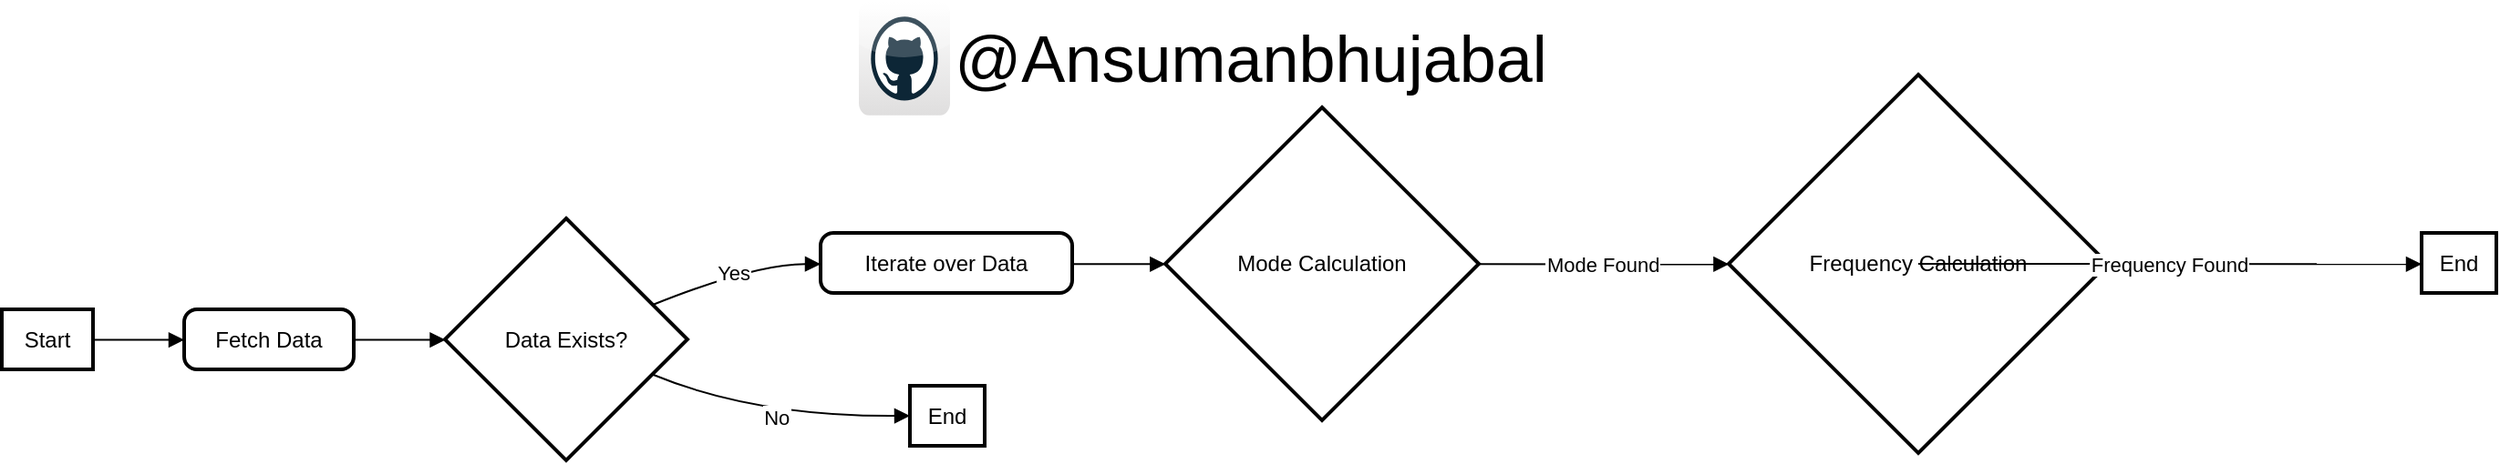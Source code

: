 <mxfile version="21.7.2" type="github">
  <diagram name="Page-1" id="bSF6oqP1664rIvyqQIz2">
    <mxGraphModel dx="2368" dy="1766" grid="1" gridSize="10" guides="1" tooltips="1" connect="1" arrows="1" fold="1" page="1" pageScale="1" pageWidth="850" pageHeight="1100" math="0" shadow="0">
      <root>
        <mxCell id="0" />
        <mxCell id="1" parent="0" />
        <mxCell id="2" value="Start" style="whiteSpace=wrap;strokeWidth=2;" parent="1" vertex="1">
          <mxGeometry y="129" width="50" height="33" as="geometry" />
        </mxCell>
        <mxCell id="3" value="Fetch Data" style="rounded=1;absoluteArcSize=1;arcSize=14;whiteSpace=wrap;strokeWidth=2;" parent="1" vertex="1">
          <mxGeometry x="100" y="129" width="93" height="33" as="geometry" />
        </mxCell>
        <mxCell id="4" value="Data Exists?" style="rhombus;strokeWidth=2;whiteSpace=wrap;" parent="1" vertex="1">
          <mxGeometry x="243" y="79" width="133" height="133" as="geometry" />
        </mxCell>
        <mxCell id="5" value="Iterate over Data" style="rounded=1;absoluteArcSize=1;arcSize=14;whiteSpace=wrap;strokeWidth=2;" parent="1" vertex="1">
          <mxGeometry x="449" y="87" width="138" height="33" as="geometry" />
        </mxCell>
        <mxCell id="6" value="Mode Calculation" style="rhombus;strokeWidth=2;whiteSpace=wrap;" parent="1" vertex="1">
          <mxGeometry x="638" y="18" width="172" height="172" as="geometry" />
        </mxCell>
        <mxCell id="7" value="Frequency Calculation" style="rhombus;strokeWidth=2;whiteSpace=wrap;" parent="1" vertex="1">
          <mxGeometry x="947" width="208" height="208" as="geometry" />
        </mxCell>
        <mxCell id="8" value="End" style="whiteSpace=wrap;strokeWidth=2;" parent="1" vertex="1">
          <mxGeometry x="1327" y="87" width="41" height="33" as="geometry" />
        </mxCell>
        <mxCell id="9" value="End" style="whiteSpace=wrap;strokeWidth=2;" parent="1" vertex="1">
          <mxGeometry x="498" y="171" width="41" height="33" as="geometry" />
        </mxCell>
        <mxCell id="10" value="" style="curved=1;startArrow=none;endArrow=block;exitX=1.001;exitY=0.509;entryX=0.001;entryY=0.509;" parent="1" source="2" target="3" edge="1">
          <mxGeometry relative="1" as="geometry">
            <Array as="points" />
          </mxGeometry>
        </mxCell>
        <mxCell id="11" value="" style="curved=1;startArrow=none;endArrow=block;exitX=1.0;exitY=0.509;entryX=-0.0;entryY=0.502;" parent="1" source="3" target="4" edge="1">
          <mxGeometry relative="1" as="geometry">
            <Array as="points" />
          </mxGeometry>
        </mxCell>
        <mxCell id="12" value="Yes" style="curved=1;startArrow=none;endArrow=block;exitX=1.0;exitY=0.3;entryX=0.003;entryY=0.519;" parent="1" source="4" target="5" edge="1">
          <mxGeometry relative="1" as="geometry">
            <Array as="points">
              <mxPoint x="413" y="104" />
            </Array>
          </mxGeometry>
        </mxCell>
        <mxCell id="13" value="" style="curved=1;startArrow=none;endArrow=block;exitX=1.005;exitY=0.519;entryX=-0.002;entryY=0.501;" parent="1" source="5" target="6" edge="1">
          <mxGeometry relative="1" as="geometry">
            <Array as="points" />
          </mxGeometry>
        </mxCell>
        <mxCell id="14" value="Mode Found" style="curved=1;startArrow=none;endArrow=block;exitX=1.0;exitY=0.501;entryX=-0.002;entryY=0.501;" parent="1" source="6" target="7" edge="1">
          <mxGeometry relative="1" as="geometry">
            <Array as="points" />
          </mxGeometry>
        </mxCell>
        <mxCell id="15" value="Frequency Found" style="curved=1;startArrow=none;endArrow=block;exitX=0.999;exitY=0.501;entryX=0.007;entryY=0.519;" parent="1" source="7" target="8" edge="1">
          <mxGeometry relative="1" as="geometry">
            <Array as="points" />
          </mxGeometry>
        </mxCell>
        <mxCell id="16" value="No" style="curved=1;startArrow=none;endArrow=block;exitX=1.0;exitY=0.704;entryX=-0.001;entryY=0.5;" parent="1" source="4" target="9" edge="1">
          <mxGeometry relative="1" as="geometry">
            <Array as="points">
              <mxPoint x="413" y="188" />
            </Array>
          </mxGeometry>
        </mxCell>
        <mxCell id="BLigEJ9rnyAZ-4hv5y_d-16" value="" style="dashed=0;outlineConnect=0;html=1;align=center;labelPosition=center;verticalLabelPosition=bottom;verticalAlign=top;shape=mxgraph.webicons.github;gradientColor=#DFDEDE" vertex="1" parent="1">
          <mxGeometry x="470" y="-40" width="50" height="62.4" as="geometry" />
        </mxCell>
        <mxCell id="BLigEJ9rnyAZ-4hv5y_d-17" value="&lt;font style=&quot;font-size: 36px;&quot;&gt;@Ansumanbhujabal&lt;/font&gt;" style="text;strokeColor=none;align=center;fillColor=none;html=1;verticalAlign=middle;whiteSpace=wrap;rounded=0;" vertex="1" parent="1">
          <mxGeometry x="540" y="-28.8" width="290" height="40" as="geometry" />
        </mxCell>
      </root>
    </mxGraphModel>
  </diagram>
</mxfile>
